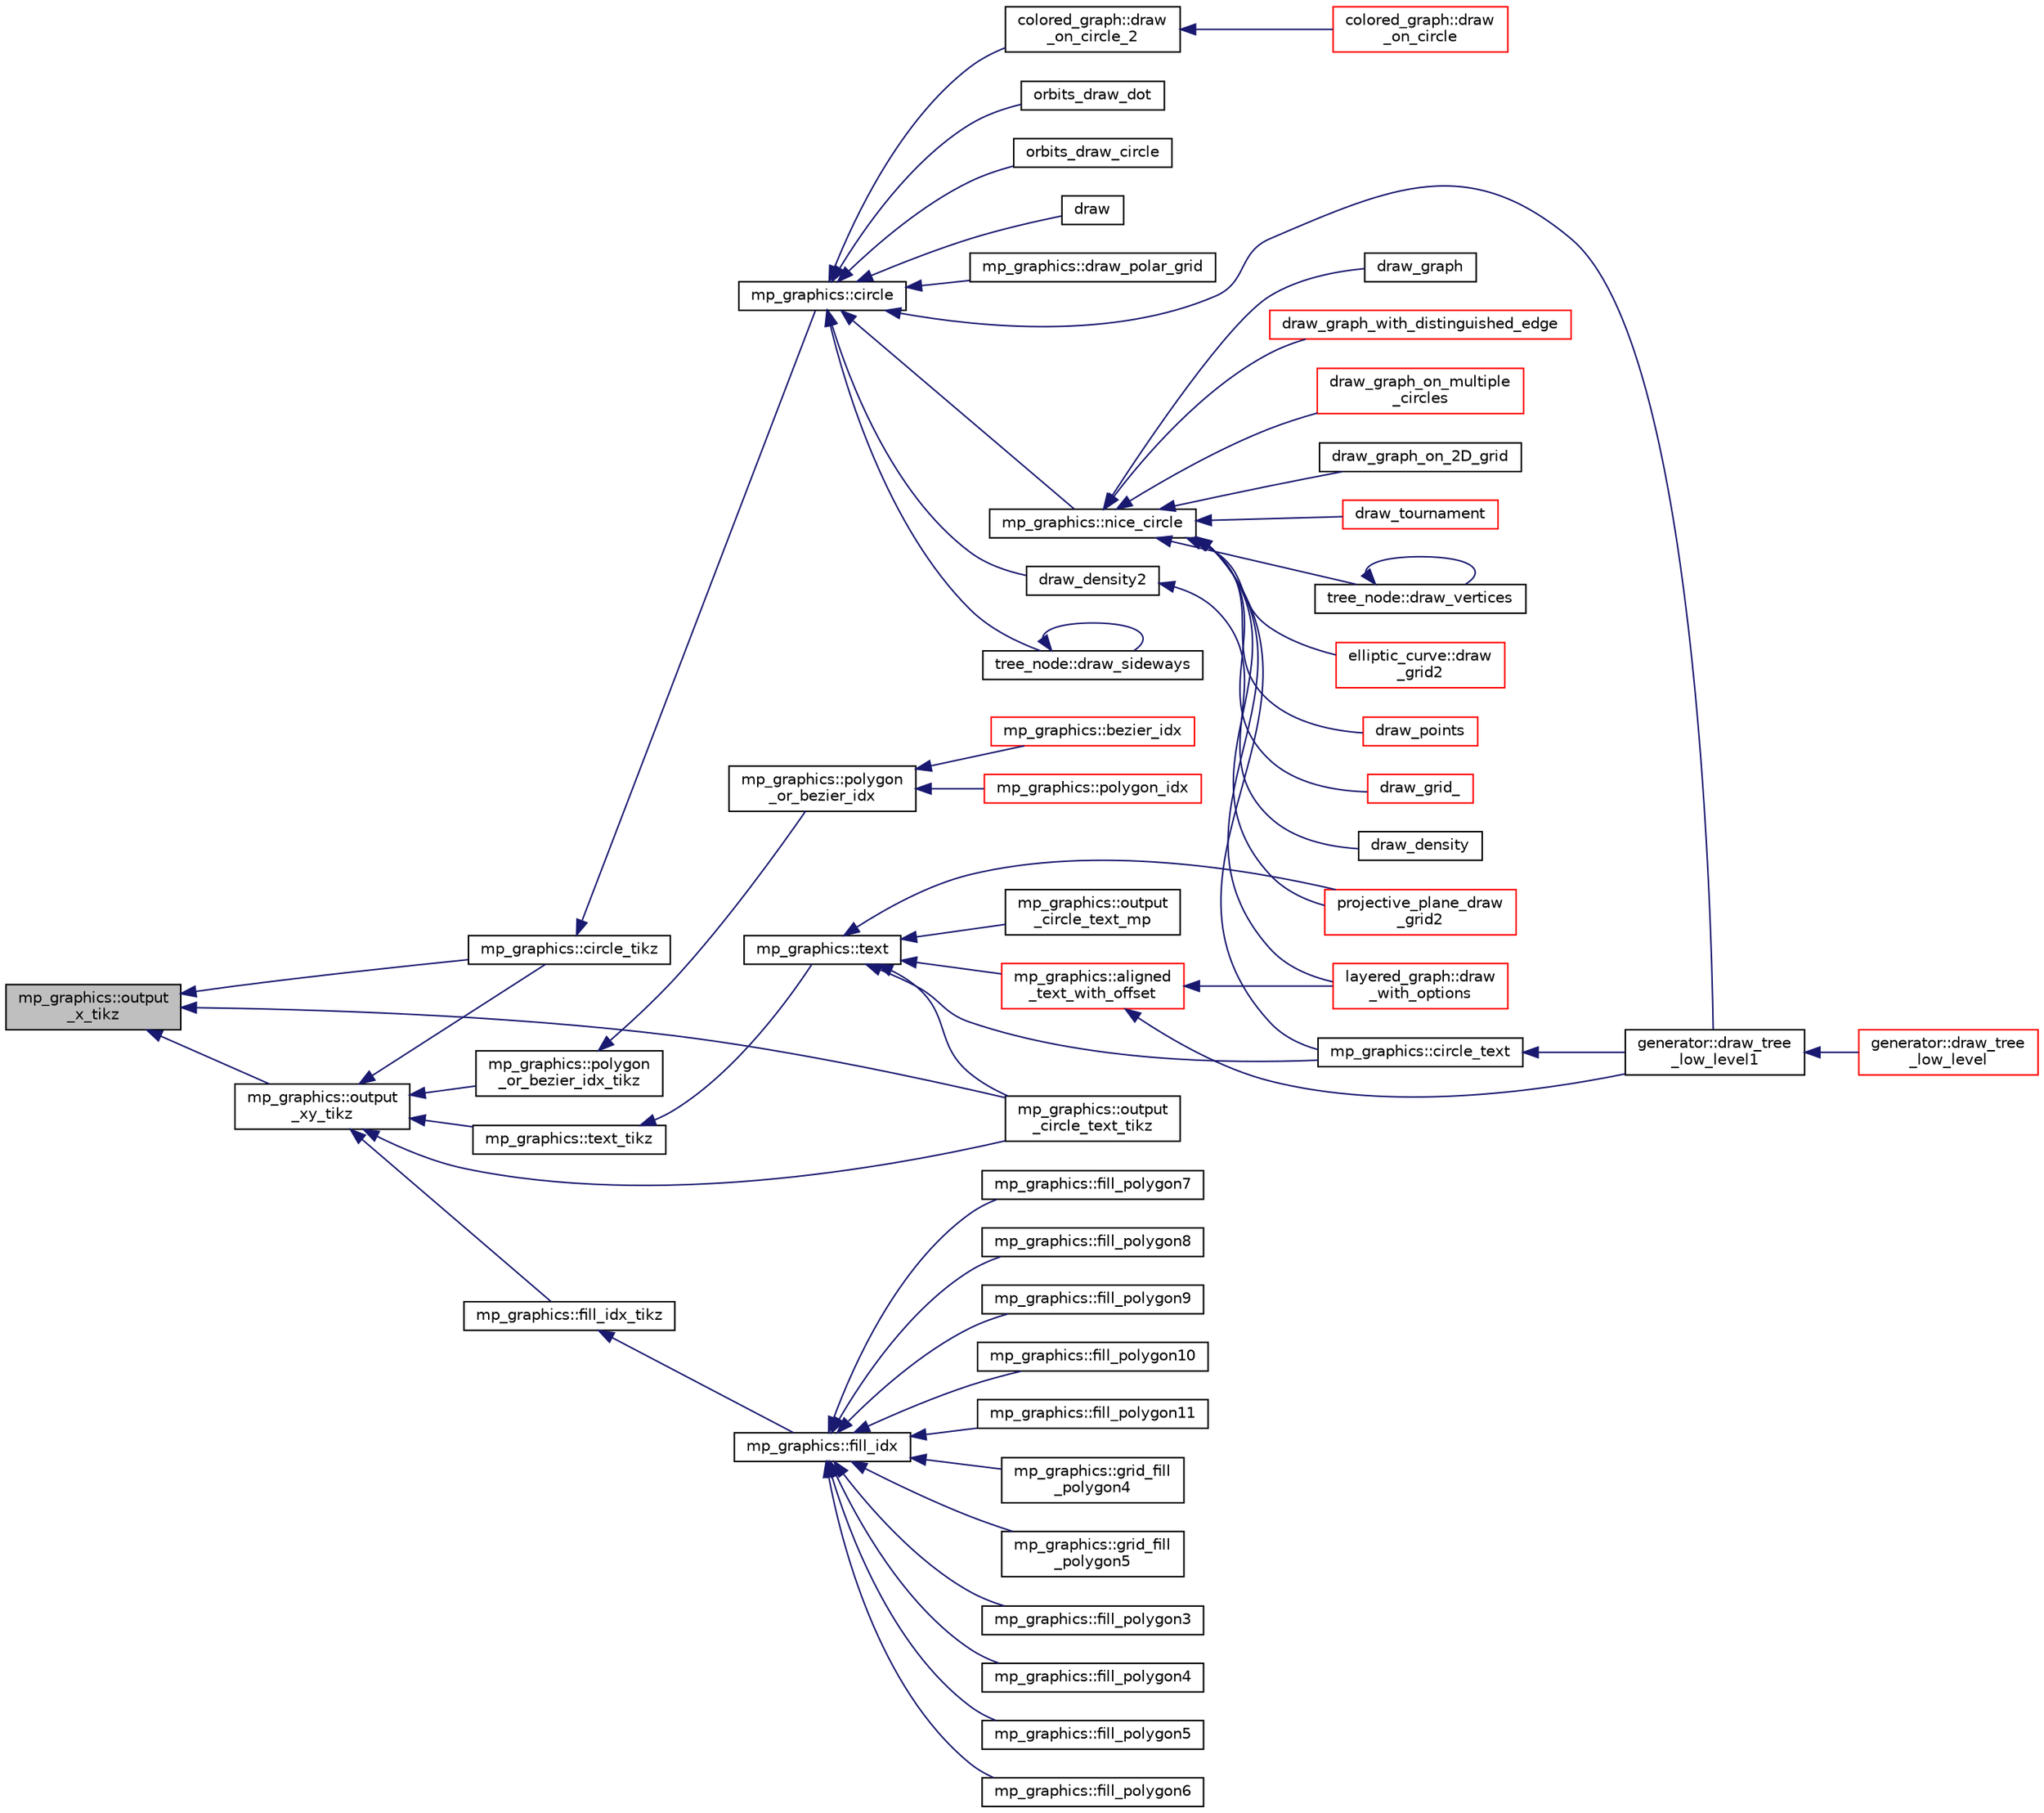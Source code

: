 digraph "mp_graphics::output_x_tikz"
{
  edge [fontname="Helvetica",fontsize="10",labelfontname="Helvetica",labelfontsize="10"];
  node [fontname="Helvetica",fontsize="10",shape=record];
  rankdir="LR";
  Node4331 [label="mp_graphics::output\l_x_tikz",height=0.2,width=0.4,color="black", fillcolor="grey75", style="filled", fontcolor="black"];
  Node4331 -> Node4332 [dir="back",color="midnightblue",fontsize="10",style="solid",fontname="Helvetica"];
  Node4332 [label="mp_graphics::circle_tikz",height=0.2,width=0.4,color="black", fillcolor="white", style="filled",URL="$da/d2c/classmp__graphics.html#a2130247d7df0f51620ccc91d17b713f7"];
  Node4332 -> Node4333 [dir="back",color="midnightblue",fontsize="10",style="solid",fontname="Helvetica"];
  Node4333 [label="mp_graphics::circle",height=0.2,width=0.4,color="black", fillcolor="white", style="filled",URL="$da/d2c/classmp__graphics.html#a0e1e32cdfd93dd41678a1dda2671ab6e"];
  Node4333 -> Node4334 [dir="back",color="midnightblue",fontsize="10",style="solid",fontname="Helvetica"];
  Node4334 [label="colored_graph::draw\l_on_circle_2",height=0.2,width=0.4,color="black", fillcolor="white", style="filled",URL="$dc/de2/classcolored__graph.html#a5491c0aa5ba7e60fb694fe7fbbc5ce8a"];
  Node4334 -> Node4335 [dir="back",color="midnightblue",fontsize="10",style="solid",fontname="Helvetica"];
  Node4335 [label="colored_graph::draw\l_on_circle",height=0.2,width=0.4,color="red", fillcolor="white", style="filled",URL="$dc/de2/classcolored__graph.html#af5b7af38772c569cc0d6ab1d7c1fe20b"];
  Node4333 -> Node4337 [dir="back",color="midnightblue",fontsize="10",style="solid",fontname="Helvetica"];
  Node4337 [label="orbits_draw_dot",height=0.2,width=0.4,color="black", fillcolor="white", style="filled",URL="$d9/d29/draw_8_c.html#a20a270e8cc52b4a32cdd36bfa75d849e"];
  Node4333 -> Node4338 [dir="back",color="midnightblue",fontsize="10",style="solid",fontname="Helvetica"];
  Node4338 [label="orbits_draw_circle",height=0.2,width=0.4,color="black", fillcolor="white", style="filled",URL="$d9/d29/draw_8_c.html#aab67c26d29e82151142b788f15c5fe1e"];
  Node4333 -> Node4339 [dir="back",color="midnightblue",fontsize="10",style="solid",fontname="Helvetica"];
  Node4339 [label="draw",height=0.2,width=0.4,color="black", fillcolor="white", style="filled",URL="$d7/d04/graphics_8h.html#a2f0462cf6d66f0096ed82a8dad6e4c3d"];
  Node4333 -> Node4340 [dir="back",color="midnightblue",fontsize="10",style="solid",fontname="Helvetica"];
  Node4340 [label="mp_graphics::draw_polar_grid",height=0.2,width=0.4,color="black", fillcolor="white", style="filled",URL="$da/d2c/classmp__graphics.html#a6fddb7e055dd8099413f41489342fcff"];
  Node4333 -> Node4341 [dir="back",color="midnightblue",fontsize="10",style="solid",fontname="Helvetica"];
  Node4341 [label="mp_graphics::nice_circle",height=0.2,width=0.4,color="black", fillcolor="white", style="filled",URL="$da/d2c/classmp__graphics.html#a29055ee6a26b527757614c4e75911ade"];
  Node4341 -> Node4342 [dir="back",color="midnightblue",fontsize="10",style="solid",fontname="Helvetica"];
  Node4342 [label="draw_points",height=0.2,width=0.4,color="red", fillcolor="white", style="filled",URL="$d4/de8/conic_8_c.html#aee69d86bdad98af95960ee1aa7effa3a"];
  Node4341 -> Node4344 [dir="back",color="midnightblue",fontsize="10",style="solid",fontname="Helvetica"];
  Node4344 [label="draw_grid_",height=0.2,width=0.4,color="red", fillcolor="white", style="filled",URL="$da/d6d/field_8_c.html#a7d63b7cbb41f5eee173cf829ac238a23"];
  Node4341 -> Node4347 [dir="back",color="midnightblue",fontsize="10",style="solid",fontname="Helvetica"];
  Node4347 [label="layered_graph::draw\l_with_options",height=0.2,width=0.4,color="red", fillcolor="white", style="filled",URL="$da/db1/classlayered__graph.html#a4c76e40c6cf5bfb2ab2df20c33e846bc"];
  Node4341 -> Node4373 [dir="back",color="midnightblue",fontsize="10",style="solid",fontname="Helvetica"];
  Node4373 [label="draw_graph",height=0.2,width=0.4,color="black", fillcolor="white", style="filled",URL="$d7/d04/graphics_8h.html#af937131778e8fbd30fd890cf5423f839"];
  Node4341 -> Node4374 [dir="back",color="midnightblue",fontsize="10",style="solid",fontname="Helvetica"];
  Node4374 [label="draw_graph_with_distinguished_edge",height=0.2,width=0.4,color="red", fillcolor="white", style="filled",URL="$d7/d04/graphics_8h.html#a988569053fbe52d7320623c4e27b8aca"];
  Node4341 -> Node4379 [dir="back",color="midnightblue",fontsize="10",style="solid",fontname="Helvetica"];
  Node4379 [label="draw_graph_on_multiple\l_circles",height=0.2,width=0.4,color="red", fillcolor="white", style="filled",URL="$d7/d04/graphics_8h.html#a63ab8fc9db24e6b7a4d0c2994ebb5013"];
  Node4341 -> Node4383 [dir="back",color="midnightblue",fontsize="10",style="solid",fontname="Helvetica"];
  Node4383 [label="draw_graph_on_2D_grid",height=0.2,width=0.4,color="black", fillcolor="white", style="filled",URL="$d7/d04/graphics_8h.html#af1fb7eed73ca4b08ce41329c6b843f6b"];
  Node4341 -> Node4384 [dir="back",color="midnightblue",fontsize="10",style="solid",fontname="Helvetica"];
  Node4384 [label="draw_tournament",height=0.2,width=0.4,color="red", fillcolor="white", style="filled",URL="$d7/d04/graphics_8h.html#abdcf81159ed67c2b19501ea77dbbf6c9"];
  Node4341 -> Node4387 [dir="back",color="midnightblue",fontsize="10",style="solid",fontname="Helvetica"];
  Node4387 [label="mp_graphics::circle_text",height=0.2,width=0.4,color="black", fillcolor="white", style="filled",URL="$da/d2c/classmp__graphics.html#aa50563fd445efab70c7abc5700c6049b"];
  Node4387 -> Node4388 [dir="back",color="midnightblue",fontsize="10",style="solid",fontname="Helvetica"];
  Node4388 [label="generator::draw_tree\l_low_level1",height=0.2,width=0.4,color="black", fillcolor="white", style="filled",URL="$d7/d73/classgenerator.html#a05c91a8f773c25fbad2e806201d5f0d3"];
  Node4388 -> Node4389 [dir="back",color="midnightblue",fontsize="10",style="solid",fontname="Helvetica"];
  Node4389 [label="generator::draw_tree\l_low_level",height=0.2,width=0.4,color="red", fillcolor="white", style="filled",URL="$d7/d73/classgenerator.html#a7ec4c0902ecfc19049792b60526ae446"];
  Node4341 -> Node4441 [dir="back",color="midnightblue",fontsize="10",style="solid",fontname="Helvetica"];
  Node4441 [label="projective_plane_draw\l_grid2",height=0.2,width=0.4,color="red", fillcolor="white", style="filled",URL="$de/dea/plot_8_c.html#ab39804332acaaaaa6c7f3fd56ac914b3"];
  Node4341 -> Node4378 [dir="back",color="midnightblue",fontsize="10",style="solid",fontname="Helvetica"];
  Node4378 [label="tree_node::draw_vertices",height=0.2,width=0.4,color="black", fillcolor="white", style="filled",URL="$df/dbf/classtree__node.html#a8eaf9ec1be67f5e8110b8b38fbe8a7ab"];
  Node4378 -> Node4378 [dir="back",color="midnightblue",fontsize="10",style="solid",fontname="Helvetica"];
  Node4341 -> Node4448 [dir="back",color="midnightblue",fontsize="10",style="solid",fontname="Helvetica"];
  Node4448 [label="elliptic_curve::draw\l_grid2",height=0.2,width=0.4,color="red", fillcolor="white", style="filled",URL="$d3/dea/classelliptic__curve.html#a20f858541aed9bfaabdf69b10f18cdbe"];
  Node4333 -> Node4450 [dir="back",color="midnightblue",fontsize="10",style="solid",fontname="Helvetica"];
  Node4450 [label="draw_density2",height=0.2,width=0.4,color="black", fillcolor="white", style="filled",URL="$de/dea/plot_8_c.html#a4325acc4eb31709cb6d3e5055c5196de"];
  Node4450 -> Node4451 [dir="back",color="midnightblue",fontsize="10",style="solid",fontname="Helvetica"];
  Node4451 [label="draw_density",height=0.2,width=0.4,color="black", fillcolor="white", style="filled",URL="$de/dea/plot_8_c.html#aacb709615412b4c930421172d579dbba"];
  Node4333 -> Node4452 [dir="back",color="midnightblue",fontsize="10",style="solid",fontname="Helvetica"];
  Node4452 [label="tree_node::draw_sideways",height=0.2,width=0.4,color="black", fillcolor="white", style="filled",URL="$df/dbf/classtree__node.html#a9b2f0bf6523c86a1fe755f6186180adb"];
  Node4452 -> Node4452 [dir="back",color="midnightblue",fontsize="10",style="solid",fontname="Helvetica"];
  Node4333 -> Node4388 [dir="back",color="midnightblue",fontsize="10",style="solid",fontname="Helvetica"];
  Node4331 -> Node4453 [dir="back",color="midnightblue",fontsize="10",style="solid",fontname="Helvetica"];
  Node4453 [label="mp_graphics::output\l_circle_text_tikz",height=0.2,width=0.4,color="black", fillcolor="white", style="filled",URL="$da/d2c/classmp__graphics.html#ac00ec544b0f24fb84caae9f6ef174c84"];
  Node4331 -> Node4454 [dir="back",color="midnightblue",fontsize="10",style="solid",fontname="Helvetica"];
  Node4454 [label="mp_graphics::output\l_xy_tikz",height=0.2,width=0.4,color="black", fillcolor="white", style="filled",URL="$da/d2c/classmp__graphics.html#a640800bc67fec9ed441b27c71461e9c6"];
  Node4454 -> Node4455 [dir="back",color="midnightblue",fontsize="10",style="solid",fontname="Helvetica"];
  Node4455 [label="mp_graphics::text_tikz",height=0.2,width=0.4,color="black", fillcolor="white", style="filled",URL="$da/d2c/classmp__graphics.html#ac7e4333813701bcc76fc5eba7700bdbd"];
  Node4455 -> Node4456 [dir="back",color="midnightblue",fontsize="10",style="solid",fontname="Helvetica"];
  Node4456 [label="mp_graphics::text",height=0.2,width=0.4,color="black", fillcolor="white", style="filled",URL="$da/d2c/classmp__graphics.html#ae92ece77cf1942bfee760d6cf854b74b"];
  Node4456 -> Node4457 [dir="back",color="midnightblue",fontsize="10",style="solid",fontname="Helvetica"];
  Node4457 [label="mp_graphics::aligned\l_text_with_offset",height=0.2,width=0.4,color="red", fillcolor="white", style="filled",URL="$da/d2c/classmp__graphics.html#a3b5a8558ee721bd8b9ed36e732317679"];
  Node4457 -> Node4347 [dir="back",color="midnightblue",fontsize="10",style="solid",fontname="Helvetica"];
  Node4457 -> Node4388 [dir="back",color="midnightblue",fontsize="10",style="solid",fontname="Helvetica"];
  Node4456 -> Node4387 [dir="back",color="midnightblue",fontsize="10",style="solid",fontname="Helvetica"];
  Node4456 -> Node4472 [dir="back",color="midnightblue",fontsize="10",style="solid",fontname="Helvetica"];
  Node4472 [label="mp_graphics::output\l_circle_text_mp",height=0.2,width=0.4,color="black", fillcolor="white", style="filled",URL="$da/d2c/classmp__graphics.html#a26ee112bf3b6577bc197456632fc5d94"];
  Node4456 -> Node4453 [dir="back",color="midnightblue",fontsize="10",style="solid",fontname="Helvetica"];
  Node4456 -> Node4441 [dir="back",color="midnightblue",fontsize="10",style="solid",fontname="Helvetica"];
  Node4454 -> Node4332 [dir="back",color="midnightblue",fontsize="10",style="solid",fontname="Helvetica"];
  Node4454 -> Node4453 [dir="back",color="midnightblue",fontsize="10",style="solid",fontname="Helvetica"];
  Node4454 -> Node4473 [dir="back",color="midnightblue",fontsize="10",style="solid",fontname="Helvetica"];
  Node4473 [label="mp_graphics::polygon\l_or_bezier_idx_tikz",height=0.2,width=0.4,color="black", fillcolor="white", style="filled",URL="$da/d2c/classmp__graphics.html#ae266ecef91f4cd8a6fd4054b17354370"];
  Node4473 -> Node4474 [dir="back",color="midnightblue",fontsize="10",style="solid",fontname="Helvetica"];
  Node4474 [label="mp_graphics::polygon\l_or_bezier_idx",height=0.2,width=0.4,color="black", fillcolor="white", style="filled",URL="$da/d2c/classmp__graphics.html#ac67f20507b7b4f592e9ed90aaa1f472a"];
  Node4474 -> Node4475 [dir="back",color="midnightblue",fontsize="10",style="solid",fontname="Helvetica"];
  Node4475 [label="mp_graphics::polygon_idx",height=0.2,width=0.4,color="red", fillcolor="white", style="filled",URL="$da/d2c/classmp__graphics.html#a60729a478cad572ccb9df00b0f5988df"];
  Node4474 -> Node4500 [dir="back",color="midnightblue",fontsize="10",style="solid",fontname="Helvetica"];
  Node4500 [label="mp_graphics::bezier_idx",height=0.2,width=0.4,color="red", fillcolor="white", style="filled",URL="$da/d2c/classmp__graphics.html#afb45b6b5298e90f25523210c68a69184"];
  Node4454 -> Node4508 [dir="back",color="midnightblue",fontsize="10",style="solid",fontname="Helvetica"];
  Node4508 [label="mp_graphics::fill_idx_tikz",height=0.2,width=0.4,color="black", fillcolor="white", style="filled",URL="$da/d2c/classmp__graphics.html#a6d871b98a58914222b7ad34af1b699ca"];
  Node4508 -> Node4509 [dir="back",color="midnightblue",fontsize="10",style="solid",fontname="Helvetica"];
  Node4509 [label="mp_graphics::fill_idx",height=0.2,width=0.4,color="black", fillcolor="white", style="filled",URL="$da/d2c/classmp__graphics.html#a185e833954f00af0df61939e3b3da294"];
  Node4509 -> Node4510 [dir="back",color="midnightblue",fontsize="10",style="solid",fontname="Helvetica"];
  Node4510 [label="mp_graphics::grid_fill\l_polygon4",height=0.2,width=0.4,color="black", fillcolor="white", style="filled",URL="$da/d2c/classmp__graphics.html#aa716f1eb8c6738f1f3d3fb8af5925aa3"];
  Node4509 -> Node4511 [dir="back",color="midnightblue",fontsize="10",style="solid",fontname="Helvetica"];
  Node4511 [label="mp_graphics::grid_fill\l_polygon5",height=0.2,width=0.4,color="black", fillcolor="white", style="filled",URL="$da/d2c/classmp__graphics.html#ae1a25d835e13f3e2bad90972f5f68494"];
  Node4509 -> Node4512 [dir="back",color="midnightblue",fontsize="10",style="solid",fontname="Helvetica"];
  Node4512 [label="mp_graphics::fill_polygon3",height=0.2,width=0.4,color="black", fillcolor="white", style="filled",URL="$da/d2c/classmp__graphics.html#a34e1a9951b2d27c088b8f5f6c2ccf0be"];
  Node4509 -> Node4513 [dir="back",color="midnightblue",fontsize="10",style="solid",fontname="Helvetica"];
  Node4513 [label="mp_graphics::fill_polygon4",height=0.2,width=0.4,color="black", fillcolor="white", style="filled",URL="$da/d2c/classmp__graphics.html#a2ad6347434ca3a2be7a1fc99d09e59cf"];
  Node4509 -> Node4514 [dir="back",color="midnightblue",fontsize="10",style="solid",fontname="Helvetica"];
  Node4514 [label="mp_graphics::fill_polygon5",height=0.2,width=0.4,color="black", fillcolor="white", style="filled",URL="$da/d2c/classmp__graphics.html#a6d1adde8df10147cb4244cf1e65626ef"];
  Node4509 -> Node4515 [dir="back",color="midnightblue",fontsize="10",style="solid",fontname="Helvetica"];
  Node4515 [label="mp_graphics::fill_polygon6",height=0.2,width=0.4,color="black", fillcolor="white", style="filled",URL="$da/d2c/classmp__graphics.html#a25bc586443641c2e69e1231373d91ceb"];
  Node4509 -> Node4516 [dir="back",color="midnightblue",fontsize="10",style="solid",fontname="Helvetica"];
  Node4516 [label="mp_graphics::fill_polygon7",height=0.2,width=0.4,color="black", fillcolor="white", style="filled",URL="$da/d2c/classmp__graphics.html#a574f077d9b2bc551e259050d3b5f0486"];
  Node4509 -> Node4517 [dir="back",color="midnightblue",fontsize="10",style="solid",fontname="Helvetica"];
  Node4517 [label="mp_graphics::fill_polygon8",height=0.2,width=0.4,color="black", fillcolor="white", style="filled",URL="$da/d2c/classmp__graphics.html#a73fa4da86541420bb87c0b7000a160b8"];
  Node4509 -> Node4518 [dir="back",color="midnightblue",fontsize="10",style="solid",fontname="Helvetica"];
  Node4518 [label="mp_graphics::fill_polygon9",height=0.2,width=0.4,color="black", fillcolor="white", style="filled",URL="$da/d2c/classmp__graphics.html#a284ff43ba4e4dd5135ecbc3258bddae9"];
  Node4509 -> Node4519 [dir="back",color="midnightblue",fontsize="10",style="solid",fontname="Helvetica"];
  Node4519 [label="mp_graphics::fill_polygon10",height=0.2,width=0.4,color="black", fillcolor="white", style="filled",URL="$da/d2c/classmp__graphics.html#ad4bdfab77b071e9ec87c321973f39d85"];
  Node4509 -> Node4520 [dir="back",color="midnightblue",fontsize="10",style="solid",fontname="Helvetica"];
  Node4520 [label="mp_graphics::fill_polygon11",height=0.2,width=0.4,color="black", fillcolor="white", style="filled",URL="$da/d2c/classmp__graphics.html#a2e0619ba53b4fc3dc9b4ae4aeffb7db7"];
}
